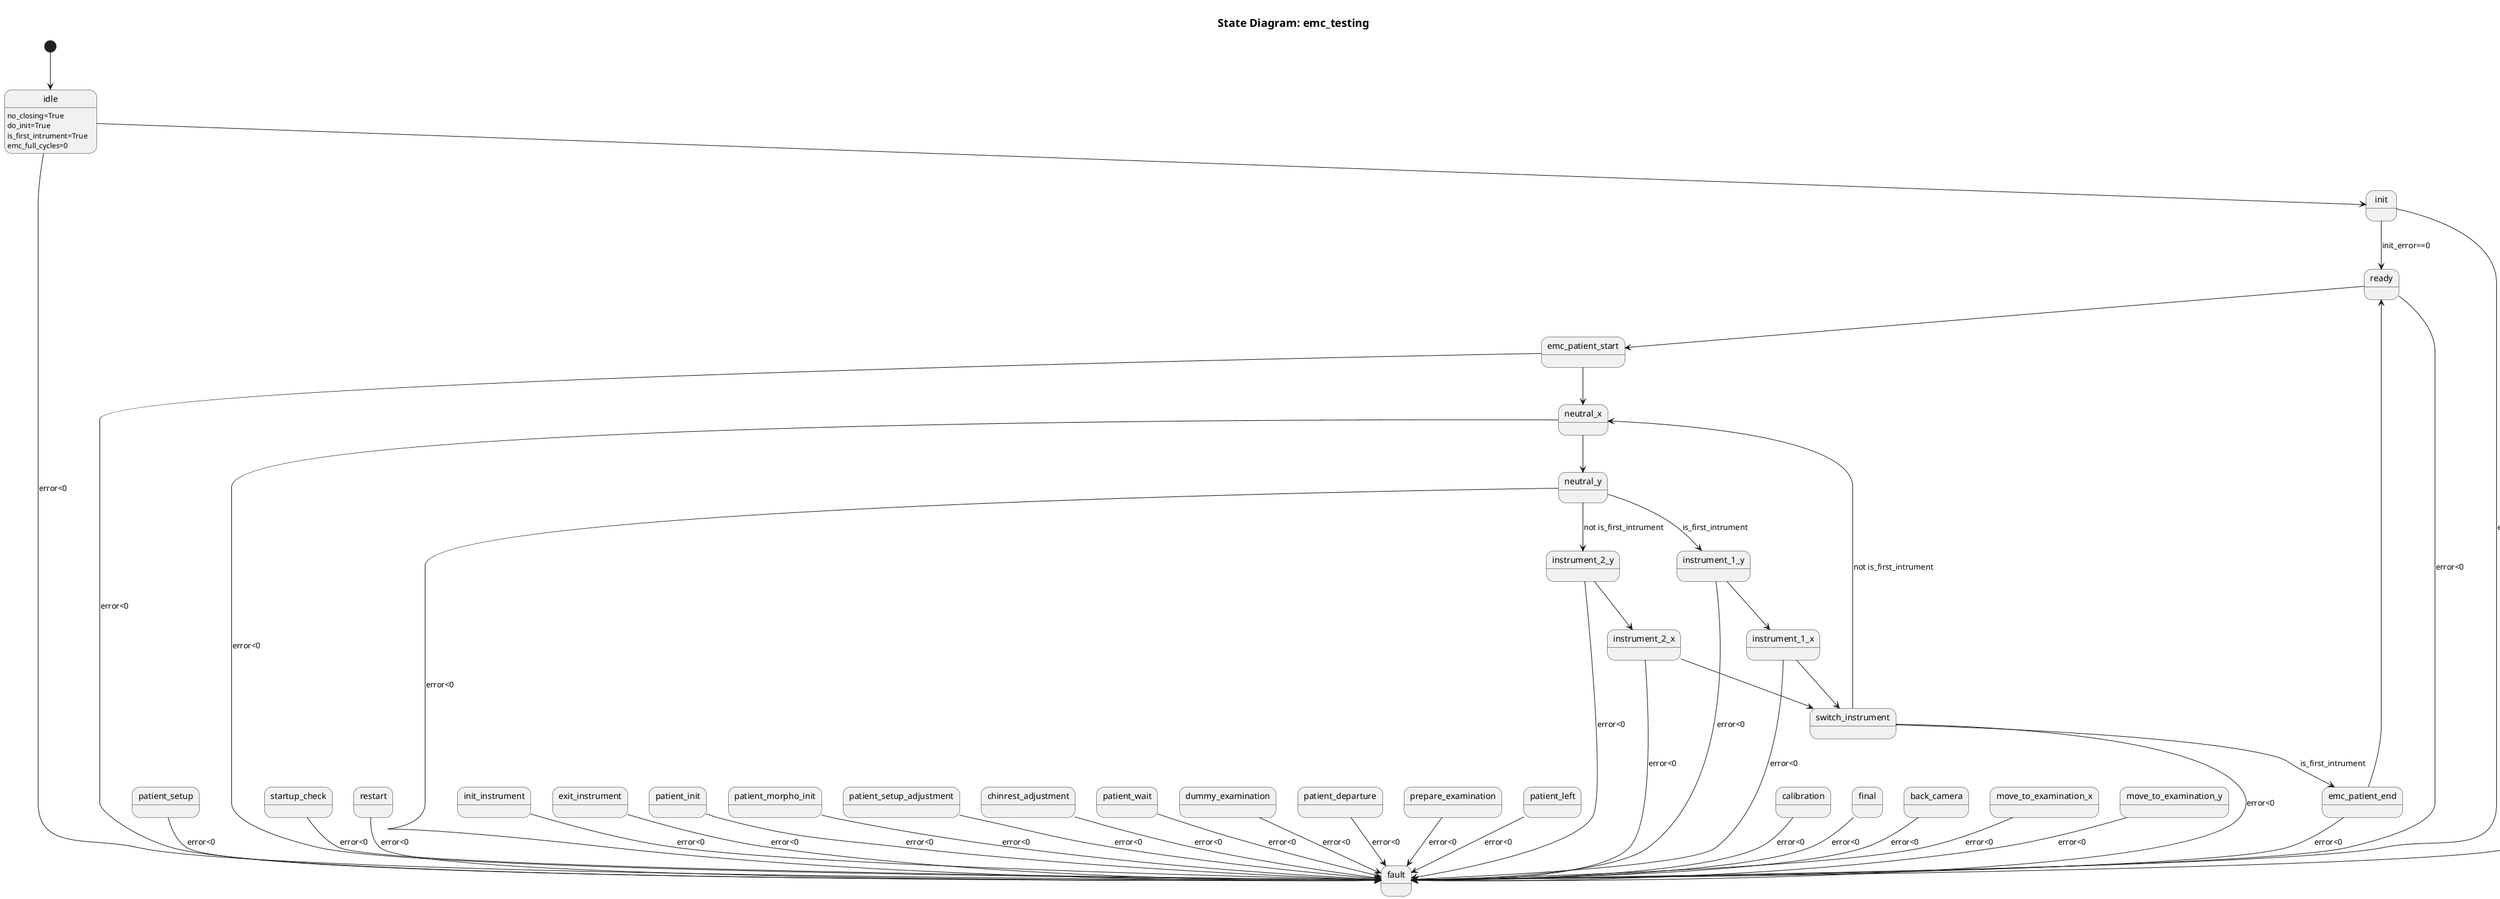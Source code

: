 @startuml

header
<font color=red>2021/08/09 16:40:28</font>
endheader

title = State Diagram: emc_testing

[*] --> idle

idle --> init
idle --> fault : error<0
idle : no_closing=True
idle : do_init=True
idle : is_first_intrument=True
idle : emc_full_cycles=0
patient_setup --> fault : error<0
init --> ready : init_error==0
init --> fault : error<0
startup_check --> fault : error<0
restart --> fault : error<0
ready --> emc_patient_start
ready --> fault : error<0
init_instrument --> fault : error<0
exit_instrument --> fault : error<0
patient_init --> fault : error<0
patient_morpho_init --> fault : error<0
patient_setup_adjustment --> fault : error<0
chinrest_adjustment --> fault : error<0
patient_wait --> fault : error<0
dummy_examination --> fault : error<0
patient_departure --> fault : error<0
prepare_examination --> fault : error<0
patient_left --> fault : error<0
neutral_x --> neutral_y
neutral_x --> fault : error<0
neutral_y --> instrument_1_y : is_first_intrument
neutral_y --> instrument_2_y : not is_first_intrument
neutral_y --> fault : error<0
calibration --> fault : error<0
final --> fault : error<0
back_camera --> fault : error<0
move_to_examination_x --> fault : error<0
move_to_examination_y --> fault : error<0
instrument_1_x --> switch_instrument
instrument_1_x --> fault : error<0
instrument_1_y --> instrument_1_x
instrument_1_y --> fault : error<0
instrument_2_x --> switch_instrument
instrument_2_x --> fault : error<0
instrument_2_y --> instrument_2_x
instrument_2_y --> fault : error<0
switch_instrument --> neutral_x : not is_first_intrument
switch_instrument --> emc_patient_end : is_first_intrument
switch_instrument --> fault : error<0
emc_patient_start --> neutral_x
emc_patient_start --> fault : error<0
emc_patient_end --> ready
emc_patient_end --> fault : error<0
examination --> fault : error<0

@enduml
